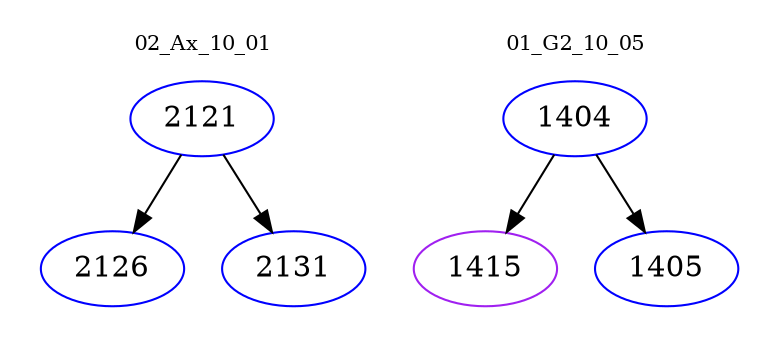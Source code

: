 digraph{
subgraph cluster_0 {
color = white
label = "02_Ax_10_01";
fontsize=10;
T0_2121 [label="2121", color="blue"]
T0_2121 -> T0_2126 [color="black"]
T0_2126 [label="2126", color="blue"]
T0_2121 -> T0_2131 [color="black"]
T0_2131 [label="2131", color="blue"]
}
subgraph cluster_1 {
color = white
label = "01_G2_10_05";
fontsize=10;
T1_1404 [label="1404", color="blue"]
T1_1404 -> T1_1415 [color="black"]
T1_1415 [label="1415", color="purple"]
T1_1404 -> T1_1405 [color="black"]
T1_1405 [label="1405", color="blue"]
}
}
